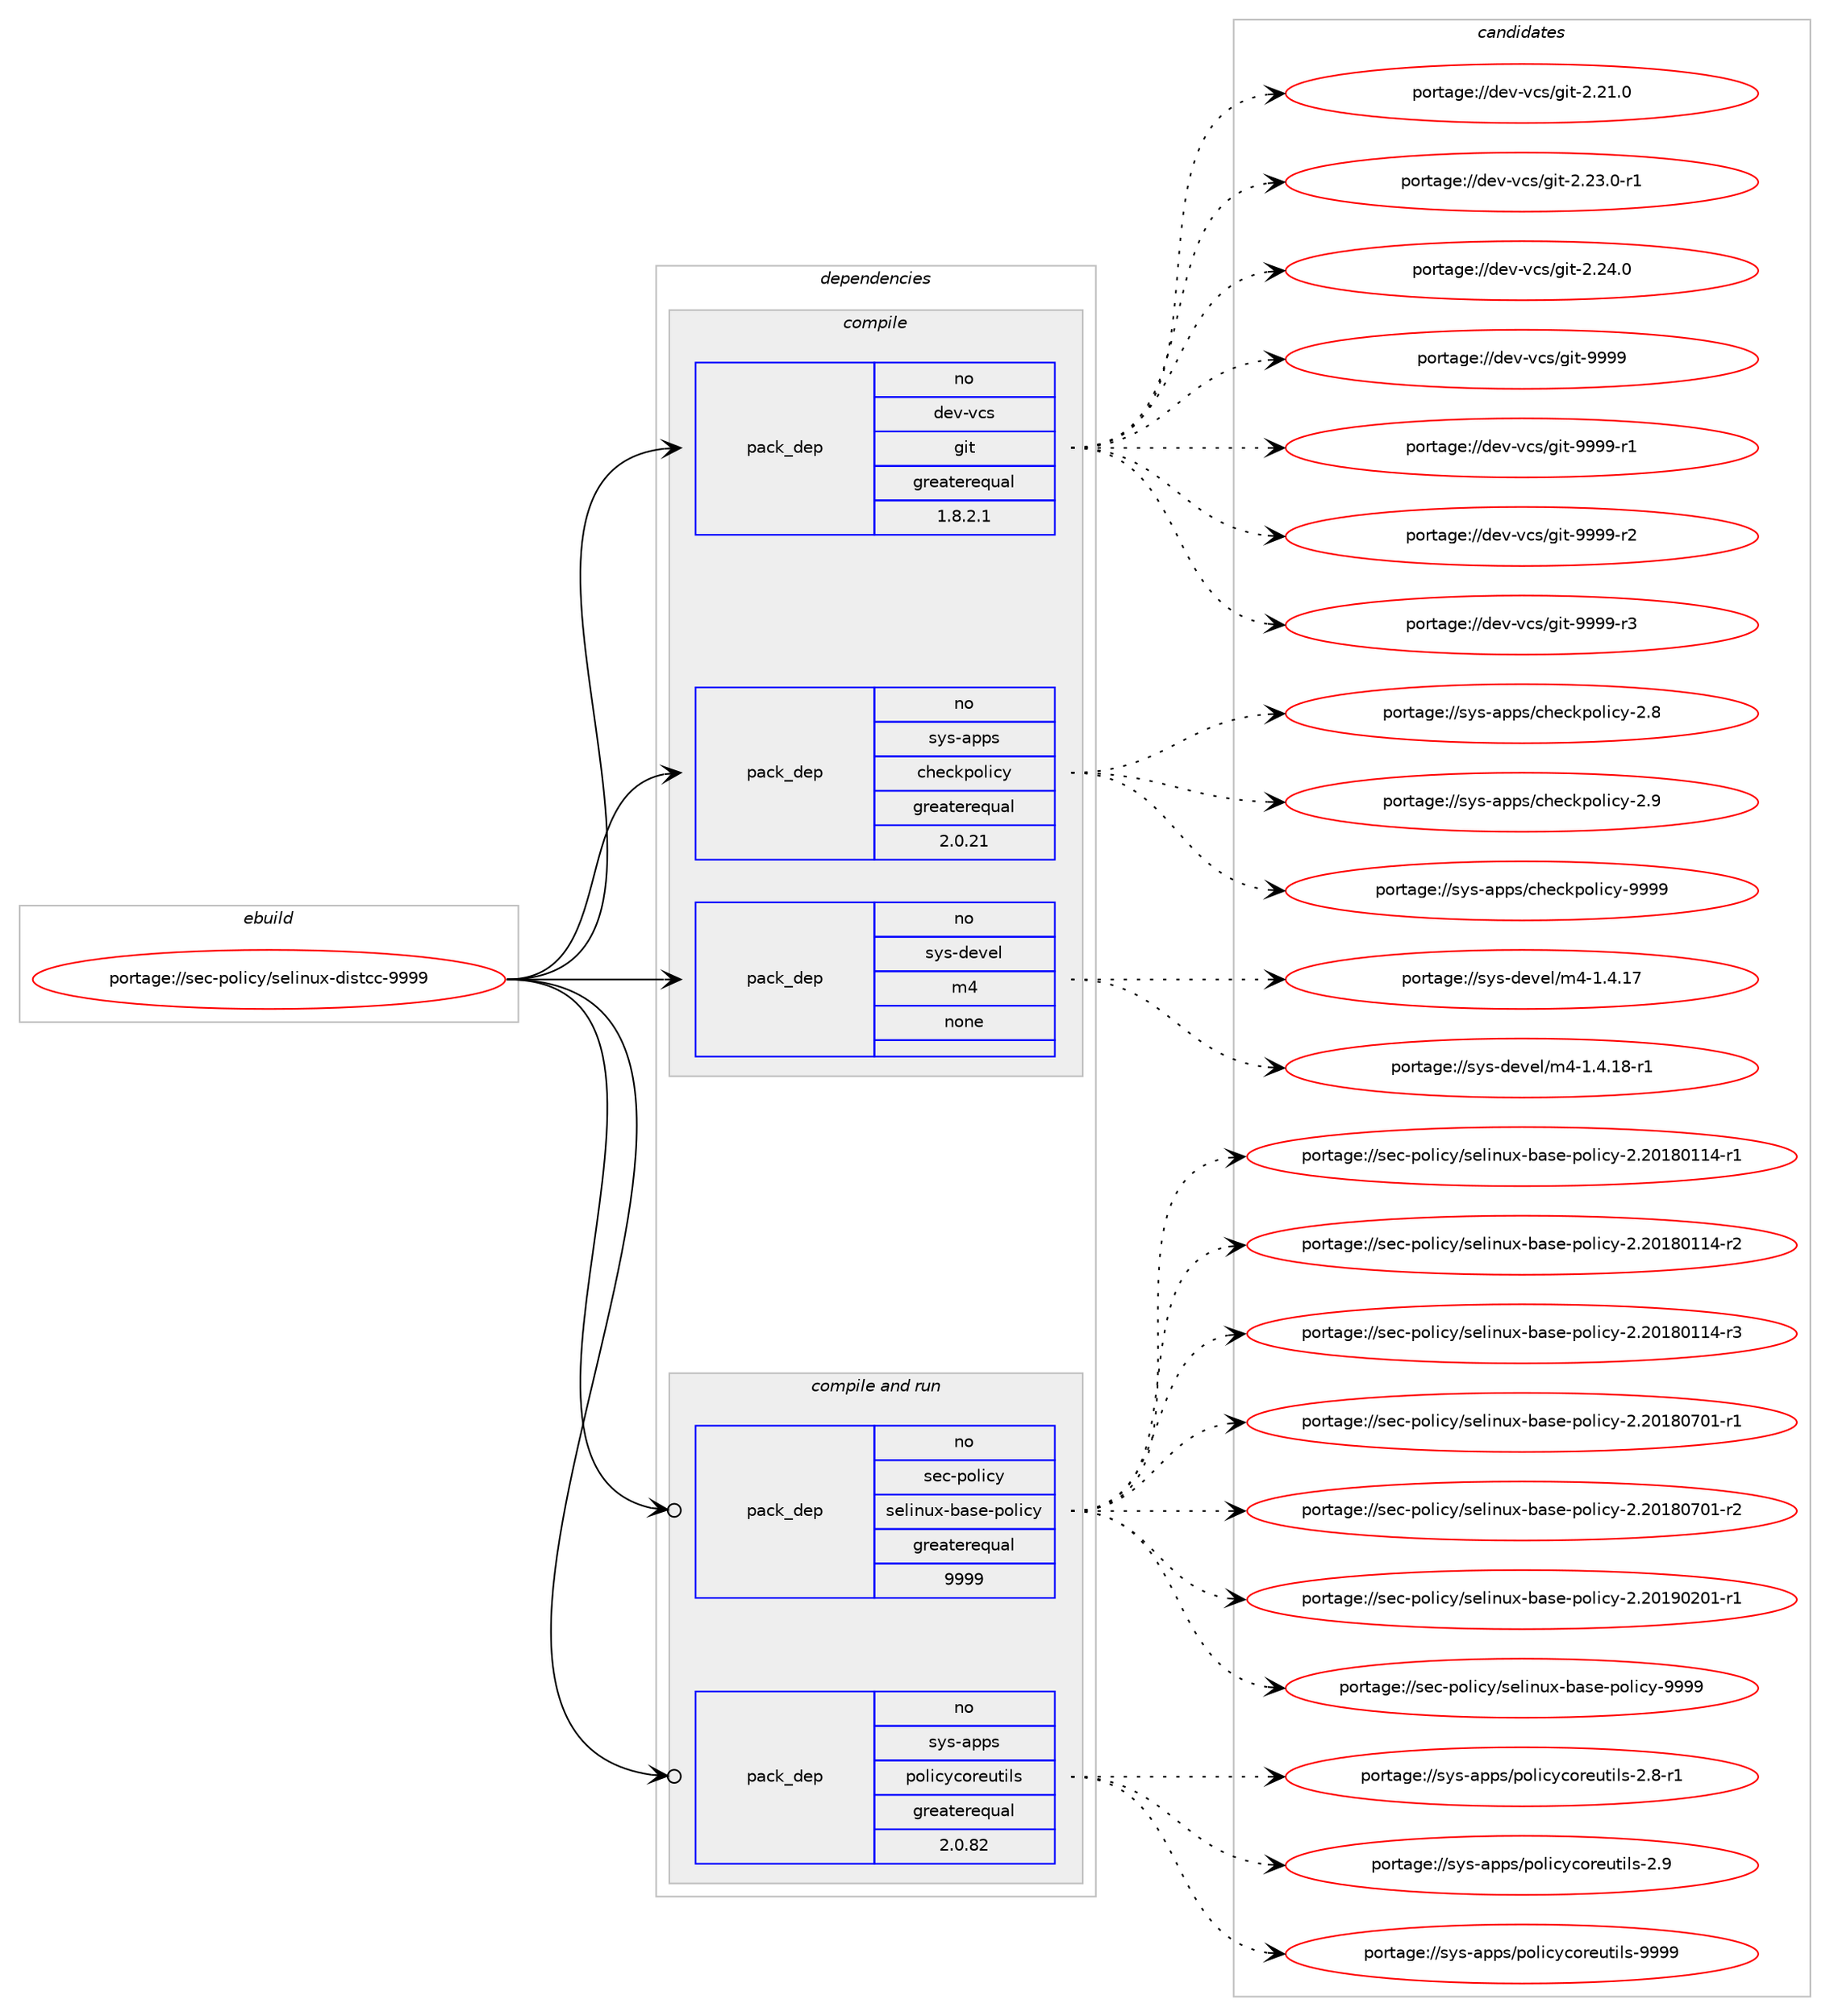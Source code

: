 digraph prolog {

# *************
# Graph options
# *************

newrank=true;
concentrate=true;
compound=true;
graph [rankdir=LR,fontname=Helvetica,fontsize=10,ranksep=1.5];#, ranksep=2.5, nodesep=0.2];
edge  [arrowhead=vee];
node  [fontname=Helvetica,fontsize=10];

# **********
# The ebuild
# **********

subgraph cluster_leftcol {
color=gray;
rank=same;
label=<<i>ebuild</i>>;
id [label="portage://sec-policy/selinux-distcc-9999", color=red, width=4, href="../sec-policy/selinux-distcc-9999.svg"];
}

# ****************
# The dependencies
# ****************

subgraph cluster_midcol {
color=gray;
label=<<i>dependencies</i>>;
subgraph cluster_compile {
fillcolor="#eeeeee";
style=filled;
label=<<i>compile</i>>;
subgraph pack295247 {
dependency400762 [label=<<TABLE BORDER="0" CELLBORDER="1" CELLSPACING="0" CELLPADDING="4" WIDTH="220"><TR><TD ROWSPAN="6" CELLPADDING="30">pack_dep</TD></TR><TR><TD WIDTH="110">no</TD></TR><TR><TD>dev-vcs</TD></TR><TR><TD>git</TD></TR><TR><TD>greaterequal</TD></TR><TR><TD>1.8.2.1</TD></TR></TABLE>>, shape=none, color=blue];
}
id:e -> dependency400762:w [weight=20,style="solid",arrowhead="vee"];
subgraph pack295248 {
dependency400763 [label=<<TABLE BORDER="0" CELLBORDER="1" CELLSPACING="0" CELLPADDING="4" WIDTH="220"><TR><TD ROWSPAN="6" CELLPADDING="30">pack_dep</TD></TR><TR><TD WIDTH="110">no</TD></TR><TR><TD>sys-apps</TD></TR><TR><TD>checkpolicy</TD></TR><TR><TD>greaterequal</TD></TR><TR><TD>2.0.21</TD></TR></TABLE>>, shape=none, color=blue];
}
id:e -> dependency400763:w [weight=20,style="solid",arrowhead="vee"];
subgraph pack295249 {
dependency400764 [label=<<TABLE BORDER="0" CELLBORDER="1" CELLSPACING="0" CELLPADDING="4" WIDTH="220"><TR><TD ROWSPAN="6" CELLPADDING="30">pack_dep</TD></TR><TR><TD WIDTH="110">no</TD></TR><TR><TD>sys-devel</TD></TR><TR><TD>m4</TD></TR><TR><TD>none</TD></TR><TR><TD></TD></TR></TABLE>>, shape=none, color=blue];
}
id:e -> dependency400764:w [weight=20,style="solid",arrowhead="vee"];
}
subgraph cluster_compileandrun {
fillcolor="#eeeeee";
style=filled;
label=<<i>compile and run</i>>;
subgraph pack295250 {
dependency400765 [label=<<TABLE BORDER="0" CELLBORDER="1" CELLSPACING="0" CELLPADDING="4" WIDTH="220"><TR><TD ROWSPAN="6" CELLPADDING="30">pack_dep</TD></TR><TR><TD WIDTH="110">no</TD></TR><TR><TD>sec-policy</TD></TR><TR><TD>selinux-base-policy</TD></TR><TR><TD>greaterequal</TD></TR><TR><TD>9999</TD></TR></TABLE>>, shape=none, color=blue];
}
id:e -> dependency400765:w [weight=20,style="solid",arrowhead="odotvee"];
subgraph pack295251 {
dependency400766 [label=<<TABLE BORDER="0" CELLBORDER="1" CELLSPACING="0" CELLPADDING="4" WIDTH="220"><TR><TD ROWSPAN="6" CELLPADDING="30">pack_dep</TD></TR><TR><TD WIDTH="110">no</TD></TR><TR><TD>sys-apps</TD></TR><TR><TD>policycoreutils</TD></TR><TR><TD>greaterequal</TD></TR><TR><TD>2.0.82</TD></TR></TABLE>>, shape=none, color=blue];
}
id:e -> dependency400766:w [weight=20,style="solid",arrowhead="odotvee"];
}
subgraph cluster_run {
fillcolor="#eeeeee";
style=filled;
label=<<i>run</i>>;
}
}

# **************
# The candidates
# **************

subgraph cluster_choices {
rank=same;
color=gray;
label=<<i>candidates</i>>;

subgraph choice295247 {
color=black;
nodesep=1;
choiceportage10010111845118991154710310511645504650494648 [label="portage://dev-vcs/git-2.21.0", color=red, width=4,href="../dev-vcs/git-2.21.0.svg"];
choiceportage100101118451189911547103105116455046505146484511449 [label="portage://dev-vcs/git-2.23.0-r1", color=red, width=4,href="../dev-vcs/git-2.23.0-r1.svg"];
choiceportage10010111845118991154710310511645504650524648 [label="portage://dev-vcs/git-2.24.0", color=red, width=4,href="../dev-vcs/git-2.24.0.svg"];
choiceportage1001011184511899115471031051164557575757 [label="portage://dev-vcs/git-9999", color=red, width=4,href="../dev-vcs/git-9999.svg"];
choiceportage10010111845118991154710310511645575757574511449 [label="portage://dev-vcs/git-9999-r1", color=red, width=4,href="../dev-vcs/git-9999-r1.svg"];
choiceportage10010111845118991154710310511645575757574511450 [label="portage://dev-vcs/git-9999-r2", color=red, width=4,href="../dev-vcs/git-9999-r2.svg"];
choiceportage10010111845118991154710310511645575757574511451 [label="portage://dev-vcs/git-9999-r3", color=red, width=4,href="../dev-vcs/git-9999-r3.svg"];
dependency400762:e -> choiceportage10010111845118991154710310511645504650494648:w [style=dotted,weight="100"];
dependency400762:e -> choiceportage100101118451189911547103105116455046505146484511449:w [style=dotted,weight="100"];
dependency400762:e -> choiceportage10010111845118991154710310511645504650524648:w [style=dotted,weight="100"];
dependency400762:e -> choiceportage1001011184511899115471031051164557575757:w [style=dotted,weight="100"];
dependency400762:e -> choiceportage10010111845118991154710310511645575757574511449:w [style=dotted,weight="100"];
dependency400762:e -> choiceportage10010111845118991154710310511645575757574511450:w [style=dotted,weight="100"];
dependency400762:e -> choiceportage10010111845118991154710310511645575757574511451:w [style=dotted,weight="100"];
}
subgraph choice295248 {
color=black;
nodesep=1;
choiceportage11512111545971121121154799104101991071121111081059912145504656 [label="portage://sys-apps/checkpolicy-2.8", color=red, width=4,href="../sys-apps/checkpolicy-2.8.svg"];
choiceportage11512111545971121121154799104101991071121111081059912145504657 [label="portage://sys-apps/checkpolicy-2.9", color=red, width=4,href="../sys-apps/checkpolicy-2.9.svg"];
choiceportage1151211154597112112115479910410199107112111108105991214557575757 [label="portage://sys-apps/checkpolicy-9999", color=red, width=4,href="../sys-apps/checkpolicy-9999.svg"];
dependency400763:e -> choiceportage11512111545971121121154799104101991071121111081059912145504656:w [style=dotted,weight="100"];
dependency400763:e -> choiceportage11512111545971121121154799104101991071121111081059912145504657:w [style=dotted,weight="100"];
dependency400763:e -> choiceportage1151211154597112112115479910410199107112111108105991214557575757:w [style=dotted,weight="100"];
}
subgraph choice295249 {
color=black;
nodesep=1;
choiceportage11512111545100101118101108471095245494652464955 [label="portage://sys-devel/m4-1.4.17", color=red, width=4,href="../sys-devel/m4-1.4.17.svg"];
choiceportage115121115451001011181011084710952454946524649564511449 [label="portage://sys-devel/m4-1.4.18-r1", color=red, width=4,href="../sys-devel/m4-1.4.18-r1.svg"];
dependency400764:e -> choiceportage11512111545100101118101108471095245494652464955:w [style=dotted,weight="100"];
dependency400764:e -> choiceportage115121115451001011181011084710952454946524649564511449:w [style=dotted,weight="100"];
}
subgraph choice295250 {
color=black;
nodesep=1;
choiceportage11510199451121111081059912147115101108105110117120459897115101451121111081059912145504650484956484949524511449 [label="portage://sec-policy/selinux-base-policy-2.20180114-r1", color=red, width=4,href="../sec-policy/selinux-base-policy-2.20180114-r1.svg"];
choiceportage11510199451121111081059912147115101108105110117120459897115101451121111081059912145504650484956484949524511450 [label="portage://sec-policy/selinux-base-policy-2.20180114-r2", color=red, width=4,href="../sec-policy/selinux-base-policy-2.20180114-r2.svg"];
choiceportage11510199451121111081059912147115101108105110117120459897115101451121111081059912145504650484956484949524511451 [label="portage://sec-policy/selinux-base-policy-2.20180114-r3", color=red, width=4,href="../sec-policy/selinux-base-policy-2.20180114-r3.svg"];
choiceportage11510199451121111081059912147115101108105110117120459897115101451121111081059912145504650484956485548494511449 [label="portage://sec-policy/selinux-base-policy-2.20180701-r1", color=red, width=4,href="../sec-policy/selinux-base-policy-2.20180701-r1.svg"];
choiceportage11510199451121111081059912147115101108105110117120459897115101451121111081059912145504650484956485548494511450 [label="portage://sec-policy/selinux-base-policy-2.20180701-r2", color=red, width=4,href="../sec-policy/selinux-base-policy-2.20180701-r2.svg"];
choiceportage11510199451121111081059912147115101108105110117120459897115101451121111081059912145504650484957485048494511449 [label="portage://sec-policy/selinux-base-policy-2.20190201-r1", color=red, width=4,href="../sec-policy/selinux-base-policy-2.20190201-r1.svg"];
choiceportage1151019945112111108105991214711510110810511011712045989711510145112111108105991214557575757 [label="portage://sec-policy/selinux-base-policy-9999", color=red, width=4,href="../sec-policy/selinux-base-policy-9999.svg"];
dependency400765:e -> choiceportage11510199451121111081059912147115101108105110117120459897115101451121111081059912145504650484956484949524511449:w [style=dotted,weight="100"];
dependency400765:e -> choiceportage11510199451121111081059912147115101108105110117120459897115101451121111081059912145504650484956484949524511450:w [style=dotted,weight="100"];
dependency400765:e -> choiceportage11510199451121111081059912147115101108105110117120459897115101451121111081059912145504650484956484949524511451:w [style=dotted,weight="100"];
dependency400765:e -> choiceportage11510199451121111081059912147115101108105110117120459897115101451121111081059912145504650484956485548494511449:w [style=dotted,weight="100"];
dependency400765:e -> choiceportage11510199451121111081059912147115101108105110117120459897115101451121111081059912145504650484956485548494511450:w [style=dotted,weight="100"];
dependency400765:e -> choiceportage11510199451121111081059912147115101108105110117120459897115101451121111081059912145504650484957485048494511449:w [style=dotted,weight="100"];
dependency400765:e -> choiceportage1151019945112111108105991214711510110810511011712045989711510145112111108105991214557575757:w [style=dotted,weight="100"];
}
subgraph choice295251 {
color=black;
nodesep=1;
choiceportage1151211154597112112115471121111081059912199111114101117116105108115455046564511449 [label="portage://sys-apps/policycoreutils-2.8-r1", color=red, width=4,href="../sys-apps/policycoreutils-2.8-r1.svg"];
choiceportage115121115459711211211547112111108105991219911111410111711610510811545504657 [label="portage://sys-apps/policycoreutils-2.9", color=red, width=4,href="../sys-apps/policycoreutils-2.9.svg"];
choiceportage11512111545971121121154711211110810599121991111141011171161051081154557575757 [label="portage://sys-apps/policycoreutils-9999", color=red, width=4,href="../sys-apps/policycoreutils-9999.svg"];
dependency400766:e -> choiceportage1151211154597112112115471121111081059912199111114101117116105108115455046564511449:w [style=dotted,weight="100"];
dependency400766:e -> choiceportage115121115459711211211547112111108105991219911111410111711610510811545504657:w [style=dotted,weight="100"];
dependency400766:e -> choiceportage11512111545971121121154711211110810599121991111141011171161051081154557575757:w [style=dotted,weight="100"];
}
}

}

